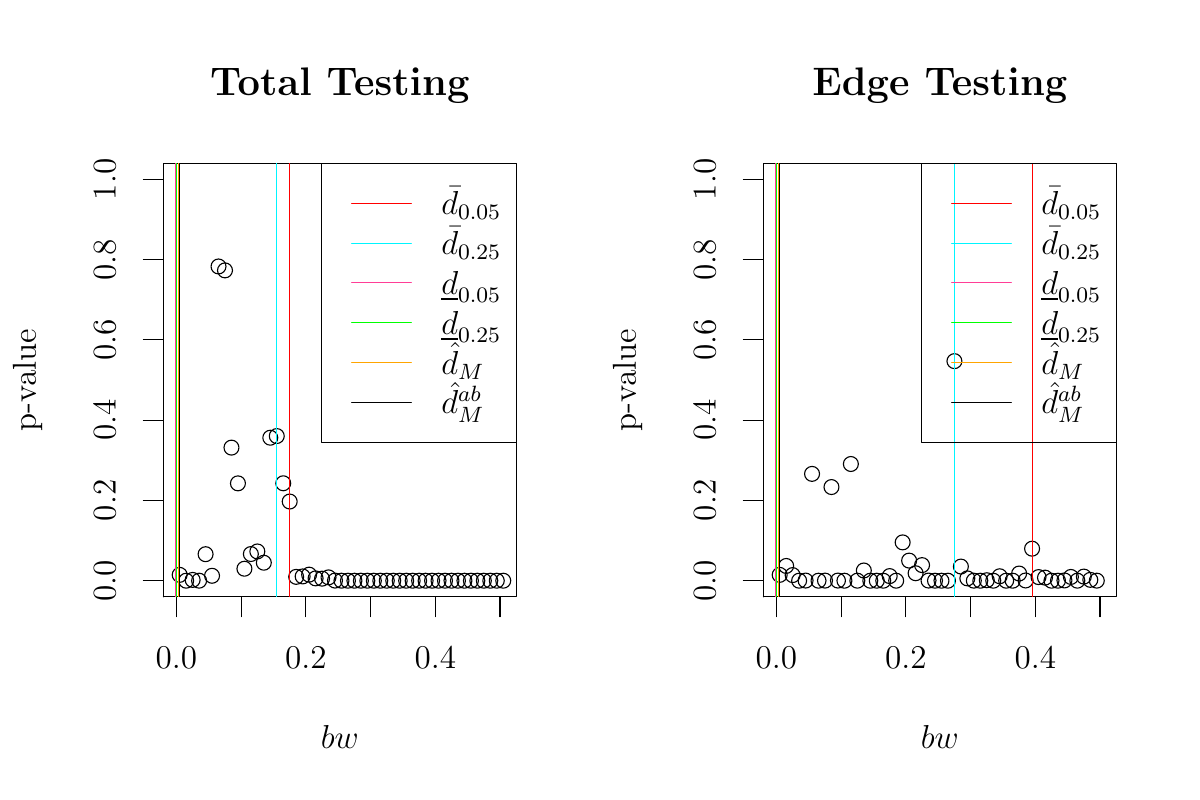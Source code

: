 % Created by tikzDevice version 0.10.1 on 2017-01-27 14:22:35
% !TEX encoding = UTF-8 Unicode
\documentclass[12pt]{article}
\nonstopmode

\usepackage{tikz}

\usepackage[active,tightpage,psfixbb]{preview}

\PreviewEnvironment{pgfpicture}

\setlength\PreviewBorder{0pt}

\newcommand{\SweaveOpts}[1]{}  % do not interfere with LaTeX
\newcommand{\SweaveInput}[1]{} % because they are not real TeX commands
\newcommand{\Sexpr}[1]{}       % will only be parsed by R



%\usepackage{endfloat}
% \usepackage{type1ec}
% \usepackage{subcaption}
% \usepackage{fullpage}
% \usepackage{enumerate}
% \usepackage{graphicx}
% \usepackage{graphics}
% \usepackage{multirow}
\usepackage{comment}
\usepackage{amsmath,amssymb,amsfonts,amsthm}
\usepackage{setspace}
%\usepackage{verbatim}
\usepackage{natbib}
\usepackage{bm}
\usepackage{pdflscape}
\usepackage{tikz}
%\usepackage{xr}
\usepackage{hyperref}

\newcommand{\dalphaU}{\bar{\hat{d}}_\alpha}
\newcommand{\dalphaB}{\underline{\hat{d}}_\alpha}
\newcommand{\dstar}{d^*}
\newcommand{\ps}{\bm{p}_D}
\newcommand{\dhat}{\hat{d}}
\newcommand{\dhatU}{\bar{\hat{d}}}
\newcommand{\dhatB}{\underline{\hat{d}}}
\newcommand{\dhatm}{\hat{d}_M}
\newcommand{\dhatmab}{\hat{d}^{ab}_M}
\newcommand{\hedged}{H_{0d}^{edge}}
\newcommand{\htotd}{H_{0d}^{tot}}
\newcommand{\EE}{\mathbb{E}}

\newcommand\independent{\protect\mathpalette{\protect\independenT}{\perp}}
\def\independenT#1#2{\mathrel{\rlap{$#1#2$}\mkern2mu{#1#2}}}


\doublespacing

\def\independenT#1#2{\mathrel{\rlap{$#1#2$}\mkern2mu{#1#2}}}
\newtheorem{conjecture}{Conjecture}
\newtheorem{ce}{Counter-Example}
%\newtheorem{ass}{Assumption}
\newtheorem{alg}{Algorithm}
%\newtheorem*{ass*}{Assumption}
\newtheorem{prop}{Proposition}
\newtheorem{lemma}{Lemma}
\newtheorem{remark}{Remark}

\newenvironment{ass}[2][Assumption:]{\begin{trivlist}
\item[\hskip \labelsep {\bfseries #1}\hskip \labelsep {\bfseries #2}.]}{\end{trivlist}}









\title{Sequential Specification Tests to Choose a Model: A
  Change-Point Approach}

\author{Adam Sales}


\begin{document}

\begin{tikzpicture}[x=1pt,y=1pt]
\definecolor{fillColor}{RGB}{255,255,255}
\path[use as bounding box,fill=fillColor,fill opacity=0.00] (0,0) rectangle (433.62,289.08);
\begin{scope}
\path[clip] ( 59.04, 73.44) rectangle (186.57,230.04);
\definecolor{drawColor}{RGB}{0,0,0}

\path[draw=drawColor,line width= 0.4pt,line join=round,line cap=round] ( 64.93, 81.35) circle (  2.70);

\path[draw=drawColor,line width= 0.4pt,line join=round,line cap=round] ( 67.27, 79.24) circle (  2.70);

\path[draw=drawColor,line width= 0.4pt,line join=round,line cap=round] ( 69.61, 79.53) circle (  2.70);

\path[draw=drawColor,line width= 0.4pt,line join=round,line cap=round] ( 71.95, 79.25) circle (  2.70);

\path[draw=drawColor,line width= 0.4pt,line join=round,line cap=round] ( 74.29, 88.82) circle (  2.70);

\path[draw=drawColor,line width= 0.4pt,line join=round,line cap=round] ( 76.62, 81.02) circle (  2.70);

\path[draw=drawColor,line width= 0.4pt,line join=round,line cap=round] ( 78.96,192.79) circle (  2.70);

\path[draw=drawColor,line width= 0.4pt,line join=round,line cap=round] ( 81.30,191.38) circle (  2.70);

\path[draw=drawColor,line width= 0.4pt,line join=round,line cap=round] ( 83.64,127.33) circle (  2.70);

\path[draw=drawColor,line width= 0.4pt,line join=round,line cap=round] ( 85.98,114.42) circle (  2.70);

\path[draw=drawColor,line width= 0.4pt,line join=round,line cap=round] ( 88.32, 83.57) circle (  2.70);

\path[draw=drawColor,line width= 0.4pt,line join=round,line cap=round] ( 90.65, 88.88) circle (  2.70);

\path[draw=drawColor,line width= 0.4pt,line join=round,line cap=round] ( 92.99, 89.81) circle (  2.70);

\path[draw=drawColor,line width= 0.4pt,line join=round,line cap=round] ( 95.33, 85.74) circle (  2.70);

\path[draw=drawColor,line width= 0.4pt,line join=round,line cap=round] ( 97.67,130.91) circle (  2.70);

\path[draw=drawColor,line width= 0.4pt,line join=round,line cap=round] (100.01,131.51) circle (  2.70);

\path[draw=drawColor,line width= 0.4pt,line join=round,line cap=round] (102.35,114.45) circle (  2.70);

\path[draw=drawColor,line width= 0.4pt,line join=round,line cap=round] (104.68,107.85) circle (  2.70);

\path[draw=drawColor,line width= 0.4pt,line join=round,line cap=round] (107.02, 80.63) circle (  2.70);

\path[draw=drawColor,line width= 0.4pt,line join=round,line cap=round] (109.36, 80.79) circle (  2.70);

\path[draw=drawColor,line width= 0.4pt,line join=round,line cap=round] (111.70, 81.43) circle (  2.70);

\path[draw=drawColor,line width= 0.4pt,line join=round,line cap=round] (114.04, 80.08) circle (  2.70);

\path[draw=drawColor,line width= 0.4pt,line join=round,line cap=round] (116.37, 79.98) circle (  2.70);

\path[draw=drawColor,line width= 0.4pt,line join=round,line cap=round] (118.71, 80.45) circle (  2.70);

\path[draw=drawColor,line width= 0.4pt,line join=round,line cap=round] (121.05, 79.29) circle (  2.70);

\path[draw=drawColor,line width= 0.4pt,line join=round,line cap=round] (123.39, 79.25) circle (  2.70);

\path[draw=drawColor,line width= 0.4pt,line join=round,line cap=round] (125.73, 79.24) circle (  2.70);

\path[draw=drawColor,line width= 0.4pt,line join=round,line cap=round] (128.07, 79.24) circle (  2.70);

\path[draw=drawColor,line width= 0.4pt,line join=round,line cap=round] (130.40, 79.24) circle (  2.70);

\path[draw=drawColor,line width= 0.4pt,line join=round,line cap=round] (132.74, 79.24) circle (  2.70);

\path[draw=drawColor,line width= 0.4pt,line join=round,line cap=round] (135.08, 79.24) circle (  2.70);

\path[draw=drawColor,line width= 0.4pt,line join=round,line cap=round] (137.42, 79.24) circle (  2.70);

\path[draw=drawColor,line width= 0.4pt,line join=round,line cap=round] (139.76, 79.24) circle (  2.70);

\path[draw=drawColor,line width= 0.4pt,line join=round,line cap=round] (142.10, 79.24) circle (  2.70);

\path[draw=drawColor,line width= 0.4pt,line join=round,line cap=round] (144.43, 79.24) circle (  2.70);

\path[draw=drawColor,line width= 0.4pt,line join=round,line cap=round] (146.77, 79.24) circle (  2.70);

\path[draw=drawColor,line width= 0.4pt,line join=round,line cap=round] (149.11, 79.24) circle (  2.70);

\path[draw=drawColor,line width= 0.4pt,line join=round,line cap=round] (151.45, 79.24) circle (  2.70);

\path[draw=drawColor,line width= 0.4pt,line join=round,line cap=round] (153.79, 79.24) circle (  2.70);

\path[draw=drawColor,line width= 0.4pt,line join=round,line cap=round] (156.13, 79.24) circle (  2.70);

\path[draw=drawColor,line width= 0.4pt,line join=round,line cap=round] (158.46, 79.24) circle (  2.70);

\path[draw=drawColor,line width= 0.4pt,line join=round,line cap=round] (160.80, 79.24) circle (  2.70);

\path[draw=drawColor,line width= 0.4pt,line join=round,line cap=round] (163.14, 79.24) circle (  2.70);

\path[draw=drawColor,line width= 0.4pt,line join=round,line cap=round] (165.48, 79.24) circle (  2.70);

\path[draw=drawColor,line width= 0.4pt,line join=round,line cap=round] (167.82, 79.24) circle (  2.70);

\path[draw=drawColor,line width= 0.4pt,line join=round,line cap=round] (170.16, 79.24) circle (  2.70);

\path[draw=drawColor,line width= 0.4pt,line join=round,line cap=round] (172.49, 79.24) circle (  2.70);

\path[draw=drawColor,line width= 0.4pt,line join=round,line cap=round] (174.83, 79.24) circle (  2.70);

\path[draw=drawColor,line width= 0.4pt,line join=round,line cap=round] (177.17, 79.24) circle (  2.70);

\path[draw=drawColor,line width= 0.4pt,line join=round,line cap=round] (179.51, 79.24) circle (  2.70);

\path[draw=drawColor,line width= 0.4pt,line join=round,line cap=round] (181.85, 79.24) circle (  2.70);
\end{scope}
\begin{scope}
\path[clip] (  0.00,  0.00) rectangle (433.62,289.08);
\definecolor{drawColor}{RGB}{0,0,0}

\path[draw=drawColor,line width= 0.4pt,line join=round,line cap=round] ( 63.76, 73.44) -- (180.68, 73.44);

\path[draw=drawColor,line width= 0.4pt,line join=round,line cap=round] ( 63.76, 73.44) -- ( 63.76, 66.24);

\path[draw=drawColor,line width= 0.4pt,line join=round,line cap=round] ( 87.15, 73.44) -- ( 87.15, 66.24);

\path[draw=drawColor,line width= 0.4pt,line join=round,line cap=round] (110.53, 73.44) -- (110.53, 66.24);

\path[draw=drawColor,line width= 0.4pt,line join=round,line cap=round] (133.91, 73.44) -- (133.91, 66.24);

\path[draw=drawColor,line width= 0.4pt,line join=round,line cap=round] (157.29, 73.44) -- (157.29, 66.24);

\path[draw=drawColor,line width= 0.4pt,line join=round,line cap=round] (180.68, 73.44) -- (180.68, 66.24);

\node[text=drawColor,anchor=base,inner sep=0pt, outer sep=0pt, scale=  1.00] at ( 63.76, 47.52) {0.0};

\node[text=drawColor,anchor=base,inner sep=0pt, outer sep=0pt, scale=  1.00] at (110.53, 47.52) {0.2};

\node[text=drawColor,anchor=base,inner sep=0pt, outer sep=0pt, scale=  1.00] at (157.29, 47.52) {0.4};

\path[draw=drawColor,line width= 0.4pt,line join=round,line cap=round] ( 59.04, 79.24) -- ( 59.04,224.24);

\path[draw=drawColor,line width= 0.4pt,line join=round,line cap=round] ( 59.04, 79.24) -- ( 51.84, 79.24);

\path[draw=drawColor,line width= 0.4pt,line join=round,line cap=round] ( 59.04,108.24) -- ( 51.84,108.24);

\path[draw=drawColor,line width= 0.4pt,line join=round,line cap=round] ( 59.04,137.24) -- ( 51.84,137.24);

\path[draw=drawColor,line width= 0.4pt,line join=round,line cap=round] ( 59.04,166.24) -- ( 51.84,166.24);

\path[draw=drawColor,line width= 0.4pt,line join=round,line cap=round] ( 59.04,195.24) -- ( 51.84,195.24);

\path[draw=drawColor,line width= 0.4pt,line join=round,line cap=round] ( 59.04,224.24) -- ( 51.84,224.24);

\node[text=drawColor,rotate= 90.00,anchor=base,inner sep=0pt, outer sep=0pt, scale=  1.00] at ( 41.76, 79.24) {0.0};

\node[text=drawColor,rotate= 90.00,anchor=base,inner sep=0pt, outer sep=0pt, scale=  1.00] at ( 41.76,108.24) {0.2};

\node[text=drawColor,rotate= 90.00,anchor=base,inner sep=0pt, outer sep=0pt, scale=  1.00] at ( 41.76,137.24) {0.4};

\node[text=drawColor,rotate= 90.00,anchor=base,inner sep=0pt, outer sep=0pt, scale=  1.00] at ( 41.76,166.24) {0.6};

\node[text=drawColor,rotate= 90.00,anchor=base,inner sep=0pt, outer sep=0pt, scale=  1.00] at ( 41.76,195.24) {0.8};

\node[text=drawColor,rotate= 90.00,anchor=base,inner sep=0pt, outer sep=0pt, scale=  1.00] at ( 41.76,224.24) {1.0};

\path[draw=drawColor,line width= 0.4pt,line join=round,line cap=round] ( 59.04, 73.44) --
	(186.57, 73.44) --
	(186.57,230.04) --
	( 59.04,230.04) --
	( 59.04, 73.44);
\end{scope}
\begin{scope}
\path[clip] (  0.00,  0.00) rectangle (216.81,289.08);
\definecolor{drawColor}{RGB}{0,0,0}

\node[text=drawColor,anchor=base,inner sep=0pt, outer sep=0pt, scale=  1.20] at (122.80,254.59) {\bfseries Total Testing};

\node[text=drawColor,anchor=base,inner sep=0pt, outer sep=0pt, scale=  1.00] at (122.80, 18.72) {$bw$};

\node[text=drawColor,rotate= 90.00,anchor=base,inner sep=0pt, outer sep=0pt, scale=  1.00] at ( 12.96,151.74) {p-value};
\end{scope}
\begin{scope}
\path[clip] ( 59.04, 73.44) rectangle (186.57,230.04);
\definecolor{drawColor}{RGB}{255,0,0}

\path[draw=drawColor,line width= 0.4pt,line join=round,line cap=round] (104.68, 73.44) -- (104.68,230.04);
\definecolor{drawColor}{RGB}{0,245,255}

\path[draw=drawColor,line width= 0.4pt,line join=round,line cap=round] (100.01, 73.44) -- (100.01,230.04);
\definecolor{drawColor}{RGB}{255,62,150}

\path[draw=drawColor,line width= 0.4pt,line join=round,line cap=round] ( 63.30, 73.44) -- ( 63.30,230.04);
\definecolor{drawColor}{RGB}{0,255,0}

\path[draw=drawColor,line width= 0.4pt,line join=round,line cap=round] ( 63.76, 73.44) -- ( 63.76,230.04);
\definecolor{drawColor}{RGB}{255,165,0}

\path[draw=drawColor,line width= 0.4pt,line join=round,line cap=round] ( 64.46, 73.44) -- ( 64.46,230.04);
\definecolor{drawColor}{RGB}{0,0,0}

\path[draw=drawColor,line width= 0.4pt,line join=round,line cap=round] ( 64.93, 73.44) -- ( 64.93,230.04);

\path[draw=drawColor,line width= 0.4pt,line join=round,line cap=round] (116.25,230.04) rectangle (186.57,129.24);
\definecolor{drawColor}{RGB}{255,0,0}

\path[draw=drawColor,line width= 0.4pt,line join=round,line cap=round] (127.05,215.64) -- (148.65,215.64);
\definecolor{drawColor}{RGB}{0,245,255}

\path[draw=drawColor,line width= 0.4pt,line join=round,line cap=round] (127.05,201.24) -- (148.65,201.24);
\definecolor{drawColor}{RGB}{255,62,150}

\path[draw=drawColor,line width= 0.4pt,line join=round,line cap=round] (127.05,186.84) -- (148.65,186.84);
\definecolor{drawColor}{RGB}{0,255,0}

\path[draw=drawColor,line width= 0.4pt,line join=round,line cap=round] (127.05,172.44) -- (148.65,172.44);
\definecolor{drawColor}{RGB}{255,165,0}

\path[draw=drawColor,line width= 0.4pt,line join=round,line cap=round] (127.05,158.04) -- (148.65,158.04);
\definecolor{drawColor}{RGB}{0,0,0}

\path[draw=drawColor,line width= 0.4pt,line join=round,line cap=round] (127.05,143.64) -- (148.65,143.64);

\node[text=drawColor,anchor=base west,inner sep=0pt, outer sep=0pt, scale=  1.00] at (159.45,211.51) {$\bar{d}_{0.05}$};

\node[text=drawColor,anchor=base west,inner sep=0pt, outer sep=0pt, scale=  1.00] at (159.45,197.11) {$\bar{d}_{0.25}$};

\node[text=drawColor,anchor=base west,inner sep=0pt, outer sep=0pt, scale=  1.00] at (159.45,182.71) {$\underline{d}_{0.05}$};

\node[text=drawColor,anchor=base west,inner sep=0pt, outer sep=0pt, scale=  1.00] at (159.45,168.31) {$\underline{d}_{0.25}$};

\node[text=drawColor,anchor=base west,inner sep=0pt, outer sep=0pt, scale=  1.00] at (159.45,153.91) {$\dhatm$};

\node[text=drawColor,anchor=base west,inner sep=0pt, outer sep=0pt, scale=  1.00] at (159.45,139.51) {$\dhatmab$};
\end{scope}
\begin{scope}
\path[clip] (275.85, 73.44) rectangle (403.38,230.04);
\definecolor{drawColor}{RGB}{0,0,0}

\path[draw=drawColor,line width= 0.4pt,line join=round,line cap=round] (281.74, 81.35) circle (  2.70);

\path[draw=drawColor,line width= 0.4pt,line join=round,line cap=round] (284.08, 84.57) circle (  2.70);

\path[draw=drawColor,line width= 0.4pt,line join=round,line cap=round] (286.42, 81.27) circle (  2.70);

\path[draw=drawColor,line width= 0.4pt,line join=round,line cap=round] (288.76, 79.24) circle (  2.70);

\path[draw=drawColor,line width= 0.4pt,line join=round,line cap=round] (291.10, 79.29) circle (  2.70);

\path[draw=drawColor,line width= 0.4pt,line join=round,line cap=round] (293.43,117.84) circle (  2.70);

\path[draw=drawColor,line width= 0.4pt,line join=round,line cap=round] (295.77, 79.24) circle (  2.70);

\path[draw=drawColor,line width= 0.4pt,line join=round,line cap=round] (298.11, 79.28) circle (  2.70);

\path[draw=drawColor,line width= 0.4pt,line join=round,line cap=round] (300.45,113.08) circle (  2.70);

\path[draw=drawColor,line width= 0.4pt,line join=round,line cap=round] (302.79, 79.29) circle (  2.70);

\path[draw=drawColor,line width= 0.4pt,line join=round,line cap=round] (305.13, 79.24) circle (  2.70);

\path[draw=drawColor,line width= 0.4pt,line join=round,line cap=round] (307.46,121.41) circle (  2.70);

\path[draw=drawColor,line width= 0.4pt,line join=round,line cap=round] (309.80, 79.25) circle (  2.70);

\path[draw=drawColor,line width= 0.4pt,line join=round,line cap=round] (312.14, 82.93) circle (  2.70);

\path[draw=drawColor,line width= 0.4pt,line join=round,line cap=round] (314.48, 79.24) circle (  2.70);

\path[draw=drawColor,line width= 0.4pt,line join=round,line cap=round] (316.82, 79.24) circle (  2.70);

\path[draw=drawColor,line width= 0.4pt,line join=round,line cap=round] (319.16, 79.24) circle (  2.70);

\path[draw=drawColor,line width= 0.4pt,line join=round,line cap=round] (321.49, 80.91) circle (  2.70);

\path[draw=drawColor,line width= 0.4pt,line join=round,line cap=round] (323.83, 79.24) circle (  2.70);

\path[draw=drawColor,line width= 0.4pt,line join=round,line cap=round] (326.17, 93.09) circle (  2.70);

\path[draw=drawColor,line width= 0.4pt,line join=round,line cap=round] (328.51, 86.50) circle (  2.70);

\path[draw=drawColor,line width= 0.4pt,line join=round,line cap=round] (330.85, 81.94) circle (  2.70);

\path[draw=drawColor,line width= 0.4pt,line join=round,line cap=round] (333.18, 84.88) circle (  2.70);

\path[draw=drawColor,line width= 0.4pt,line join=round,line cap=round] (335.52, 79.29) circle (  2.70);

\path[draw=drawColor,line width= 0.4pt,line join=round,line cap=round] (337.86, 79.24) circle (  2.70);

\path[draw=drawColor,line width= 0.4pt,line join=round,line cap=round] (340.20, 79.24) circle (  2.70);

\path[draw=drawColor,line width= 0.4pt,line join=round,line cap=round] (342.54, 79.24) circle (  2.70);

\path[draw=drawColor,line width= 0.4pt,line join=round,line cap=round] (344.88,158.58) circle (  2.70);

\path[draw=drawColor,line width= 0.4pt,line join=round,line cap=round] (347.21, 84.35) circle (  2.70);

\path[draw=drawColor,line width= 0.4pt,line join=round,line cap=round] (349.55, 80.08) circle (  2.70);

\path[draw=drawColor,line width= 0.4pt,line join=round,line cap=round] (351.89, 79.26) circle (  2.70);

\path[draw=drawColor,line width= 0.4pt,line join=round,line cap=round] (354.23, 79.24) circle (  2.70);

\path[draw=drawColor,line width= 0.4pt,line join=round,line cap=round] (356.57, 79.41) circle (  2.70);

\path[draw=drawColor,line width= 0.4pt,line join=round,line cap=round] (358.91, 79.24) circle (  2.70);

\path[draw=drawColor,line width= 0.4pt,line join=round,line cap=round] (361.24, 80.85) circle (  2.70);

\path[draw=drawColor,line width= 0.4pt,line join=round,line cap=round] (363.58, 79.24) circle (  2.70);

\path[draw=drawColor,line width= 0.4pt,line join=round,line cap=round] (365.92, 79.24) circle (  2.70);

\path[draw=drawColor,line width= 0.4pt,line join=round,line cap=round] (368.26, 81.83) circle (  2.70);

\path[draw=drawColor,line width= 0.4pt,line join=round,line cap=round] (370.60, 79.32) circle (  2.70);

\path[draw=drawColor,line width= 0.4pt,line join=round,line cap=round] (372.94, 90.81) circle (  2.70);

\path[draw=drawColor,line width= 0.4pt,line join=round,line cap=round] (375.27, 80.55) circle (  2.70);

\path[draw=drawColor,line width= 0.4pt,line join=round,line cap=round] (377.61, 80.35) circle (  2.70);

\path[draw=drawColor,line width= 0.4pt,line join=round,line cap=round] (379.95, 79.24) circle (  2.70);

\path[draw=drawColor,line width= 0.4pt,line join=round,line cap=round] (382.29, 79.24) circle (  2.70);

\path[draw=drawColor,line width= 0.4pt,line join=round,line cap=round] (384.63, 79.34) circle (  2.70);

\path[draw=drawColor,line width= 0.4pt,line join=round,line cap=round] (386.97, 80.60) circle (  2.70);

\path[draw=drawColor,line width= 0.4pt,line join=round,line cap=round] (389.30, 79.25) circle (  2.70);

\path[draw=drawColor,line width= 0.4pt,line join=round,line cap=round] (391.64, 80.73) circle (  2.70);

\path[draw=drawColor,line width= 0.4pt,line join=round,line cap=round] (393.98, 79.55) circle (  2.70);

\path[draw=drawColor,line width= 0.4pt,line join=round,line cap=round] (396.32, 79.26) circle (  2.70);
\end{scope}
\begin{scope}
\path[clip] (  0.00,  0.00) rectangle (433.62,289.08);
\definecolor{drawColor}{RGB}{0,0,0}

\path[draw=drawColor,line width= 0.4pt,line join=round,line cap=round] (280.57, 73.44) -- (397.49, 73.44);

\path[draw=drawColor,line width= 0.4pt,line join=round,line cap=round] (280.57, 73.44) -- (280.57, 66.24);

\path[draw=drawColor,line width= 0.4pt,line join=round,line cap=round] (303.96, 73.44) -- (303.96, 66.24);

\path[draw=drawColor,line width= 0.4pt,line join=round,line cap=round] (327.34, 73.44) -- (327.34, 66.24);

\path[draw=drawColor,line width= 0.4pt,line join=round,line cap=round] (350.72, 73.44) -- (350.72, 66.24);

\path[draw=drawColor,line width= 0.4pt,line join=round,line cap=round] (374.10, 73.44) -- (374.10, 66.24);

\path[draw=drawColor,line width= 0.4pt,line join=round,line cap=round] (397.49, 73.44) -- (397.49, 66.24);

\node[text=drawColor,anchor=base,inner sep=0pt, outer sep=0pt, scale=  1.00] at (280.57, 47.52) {0.0};

\node[text=drawColor,anchor=base,inner sep=0pt, outer sep=0pt, scale=  1.00] at (327.34, 47.52) {0.2};

\node[text=drawColor,anchor=base,inner sep=0pt, outer sep=0pt, scale=  1.00] at (374.10, 47.52) {0.4};

\path[draw=drawColor,line width= 0.4pt,line join=round,line cap=round] (275.85, 79.24) -- (275.85,224.24);

\path[draw=drawColor,line width= 0.4pt,line join=round,line cap=round] (275.85, 79.24) -- (268.65, 79.24);

\path[draw=drawColor,line width= 0.4pt,line join=round,line cap=round] (275.85,108.24) -- (268.65,108.24);

\path[draw=drawColor,line width= 0.4pt,line join=round,line cap=round] (275.85,137.24) -- (268.65,137.24);

\path[draw=drawColor,line width= 0.4pt,line join=round,line cap=round] (275.85,166.24) -- (268.65,166.24);

\path[draw=drawColor,line width= 0.4pt,line join=round,line cap=round] (275.85,195.24) -- (268.65,195.24);

\path[draw=drawColor,line width= 0.4pt,line join=round,line cap=round] (275.85,224.24) -- (268.65,224.24);

\node[text=drawColor,rotate= 90.00,anchor=base,inner sep=0pt, outer sep=0pt, scale=  1.00] at (258.57, 79.24) {0.0};

\node[text=drawColor,rotate= 90.00,anchor=base,inner sep=0pt, outer sep=0pt, scale=  1.00] at (258.57,108.24) {0.2};

\node[text=drawColor,rotate= 90.00,anchor=base,inner sep=0pt, outer sep=0pt, scale=  1.00] at (258.57,137.24) {0.4};

\node[text=drawColor,rotate= 90.00,anchor=base,inner sep=0pt, outer sep=0pt, scale=  1.00] at (258.57,166.24) {0.6};

\node[text=drawColor,rotate= 90.00,anchor=base,inner sep=0pt, outer sep=0pt, scale=  1.00] at (258.57,195.24) {0.8};

\node[text=drawColor,rotate= 90.00,anchor=base,inner sep=0pt, outer sep=0pt, scale=  1.00] at (258.57,224.24) {1.0};

\path[draw=drawColor,line width= 0.4pt,line join=round,line cap=round] (275.85, 73.44) --
	(403.38, 73.44) --
	(403.38,230.04) --
	(275.85,230.04) --
	(275.85, 73.44);
\end{scope}
\begin{scope}
\path[clip] (216.81,  0.00) rectangle (433.62,289.08);
\definecolor{drawColor}{RGB}{0,0,0}

\node[text=drawColor,anchor=base,inner sep=0pt, outer sep=0pt, scale=  1.20] at (339.62,254.59) {\bfseries Edge Testing};

\node[text=drawColor,anchor=base,inner sep=0pt, outer sep=0pt, scale=  1.00] at (339.62, 18.72) {$bw$};

\node[text=drawColor,rotate= 90.00,anchor=base,inner sep=0pt, outer sep=0pt, scale=  1.00] at (229.77,151.74) {p-value};
\end{scope}
\begin{scope}
\path[clip] (275.85, 73.44) rectangle (403.38,230.04);
\definecolor{drawColor}{RGB}{255,0,0}

\path[draw=drawColor,line width= 0.4pt,line join=round,line cap=round] (372.94, 73.44) -- (372.94,230.04);
\definecolor{drawColor}{RGB}{0,245,255}

\path[draw=drawColor,line width= 0.4pt,line join=round,line cap=round] (344.88, 73.44) -- (344.88,230.04);
\definecolor{drawColor}{RGB}{255,62,150}

\path[draw=drawColor,line width= 0.4pt,line join=round,line cap=round] (280.11, 73.44) -- (280.11,230.04);
\definecolor{drawColor}{RGB}{0,255,0}

\path[draw=drawColor,line width= 0.4pt,line join=round,line cap=round] (280.57, 73.44) -- (280.57,230.04);
\definecolor{drawColor}{RGB}{255,165,0}

\path[draw=drawColor,line width= 0.4pt,line join=round,line cap=round] (281.27, 73.44) -- (281.27,230.04);
\definecolor{drawColor}{RGB}{0,0,0}

\path[draw=drawColor,line width= 0.4pt,line join=round,line cap=round] (281.74, 73.44) -- (281.74,230.04);

\path[draw=drawColor,line width= 0.4pt,line join=round,line cap=round] (333.06,230.04) rectangle (403.38,129.24);
\definecolor{drawColor}{RGB}{255,0,0}

\path[draw=drawColor,line width= 0.4pt,line join=round,line cap=round] (343.86,215.64) -- (365.46,215.64);
\definecolor{drawColor}{RGB}{0,245,255}

\path[draw=drawColor,line width= 0.4pt,line join=round,line cap=round] (343.86,201.24) -- (365.46,201.24);
\definecolor{drawColor}{RGB}{255,62,150}

\path[draw=drawColor,line width= 0.4pt,line join=round,line cap=round] (343.86,186.84) -- (365.46,186.84);
\definecolor{drawColor}{RGB}{0,255,0}

\path[draw=drawColor,line width= 0.4pt,line join=round,line cap=round] (343.86,172.44) -- (365.46,172.44);
\definecolor{drawColor}{RGB}{255,165,0}

\path[draw=drawColor,line width= 0.4pt,line join=round,line cap=round] (343.86,158.04) -- (365.46,158.04);
\definecolor{drawColor}{RGB}{0,0,0}

\path[draw=drawColor,line width= 0.4pt,line join=round,line cap=round] (343.86,143.64) -- (365.46,143.64);

\node[text=drawColor,anchor=base west,inner sep=0pt, outer sep=0pt, scale=  1.00] at (376.26,211.51) {$\bar{d}_{0.05}$};

\node[text=drawColor,anchor=base west,inner sep=0pt, outer sep=0pt, scale=  1.00] at (376.26,197.11) {$\bar{d}_{0.25}$};

\node[text=drawColor,anchor=base west,inner sep=0pt, outer sep=0pt, scale=  1.00] at (376.26,182.71) {$\underline{d}_{0.05}$};

\node[text=drawColor,anchor=base west,inner sep=0pt, outer sep=0pt, scale=  1.00] at (376.26,168.31) {$\underline{d}_{0.25}$};

\node[text=drawColor,anchor=base west,inner sep=0pt, outer sep=0pt, scale=  1.00] at (376.26,153.91) {$\dhatm$};

\node[text=drawColor,anchor=base west,inner sep=0pt, outer sep=0pt, scale=  1.00] at (376.26,139.51) {$\dhatmab$};
\end{scope}
\end{tikzpicture}

\end{document}
